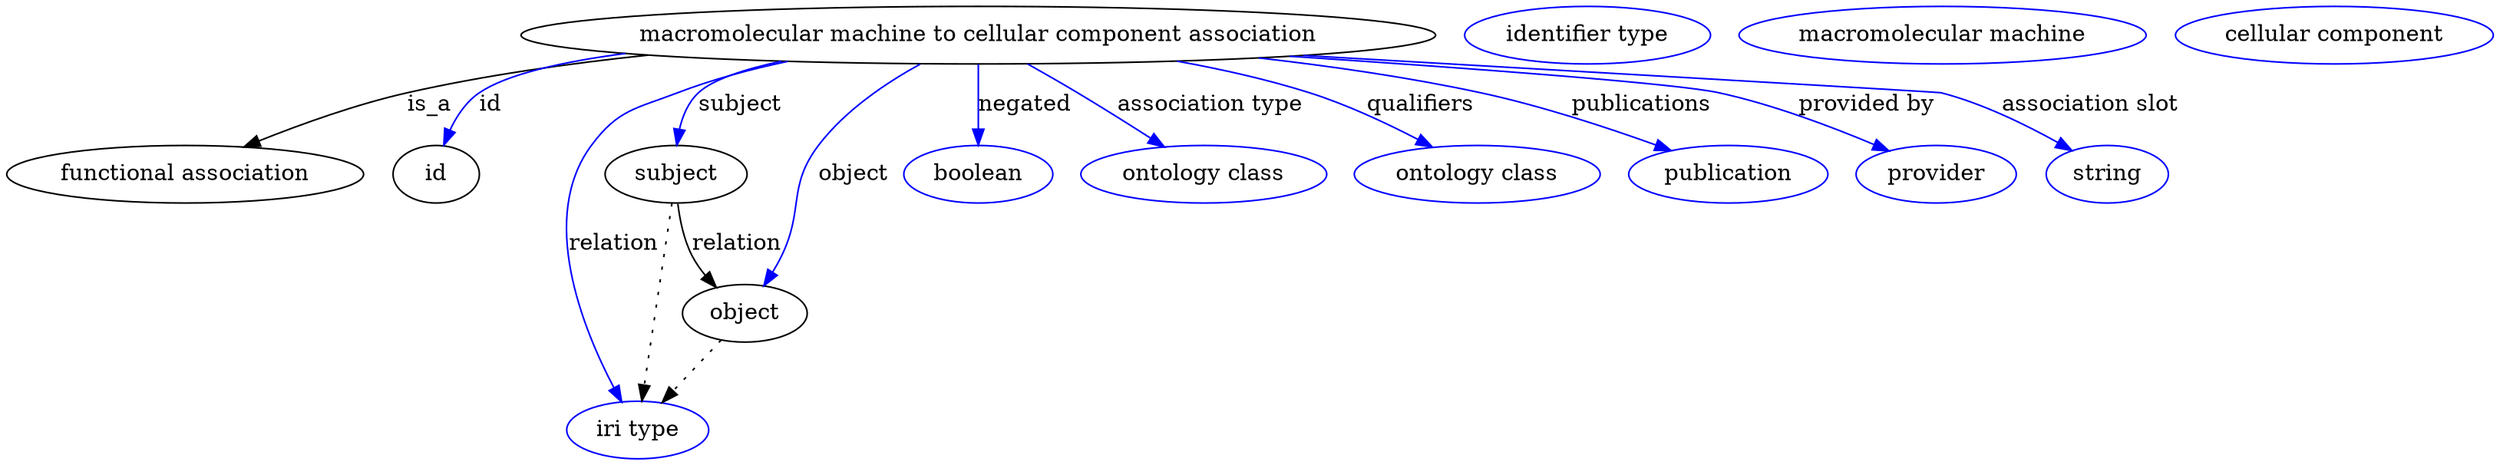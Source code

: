 digraph {
	graph [bb="0,0,1262.6,281"];
	node [label="\N"];
	"macromolecular machine to cellular component association"	 [height=0.5,
		label="macromolecular machine to cellular component association",
		pos="513.47,263",
		width=6.1264];
	"functional association"	 [height=0.5,
		pos="87.466,177",
		width=2.4296];
	"macromolecular machine to cellular component association" -> "functional association"	 [label=is_a,
		lp="221.74,220",
		pos="e,121.19,193.66 345.75,251.28 301.16,245.95 253.33,238.22 209.91,227 182.66,219.96 153.42,208.19 130.35,197.84"];
	id	 [height=0.5,
		pos="219.47,177",
		width=0.75];
	"macromolecular machine to cellular component association" -> id	 [color=blue,
		label=id,
		lp="255.91,220",
		pos="e,225.52,194.66 344.33,251.38 303.48,246.02 266.67,238.25 249.58,227 241.12,221.44 234.68,212.6 229.97,203.9",
		style=solid];
	subject	 [height=0.5,
		pos="352.47,177",
		width=0.97656];
	"macromolecular machine to cellular component association" -> subject	 [color=blue,
		label=subject,
		lp="390.29,220",
		pos="e,354.43,195.06 419.47,246.61 397.52,241.2 378.11,234.59 369.81,227 363.52,221.24 359.51,213.09 356.96,205.03",
		style=solid];
	relation	 [color=blue,
		height=0.5,
		label="iri type",
		pos="332.47,18",
		width=0.9834];
	"macromolecular machine to cellular component association" -> relation	 [color=blue,
		label=relation,
		lp="316.84,134",
		pos="e,323.07,35.476 417.06,246.7 396.61,241.65 375.47,235.19 356.47,227 332.92,216.86 322.34,216.56 308.47,195 278.66,148.68 301.77,\
81.424 318.71,44.586",
		style=solid];
	object	 [height=0.5,
		pos="392.47,91",
		width=0.88096];
	"macromolecular machine to cellular component association" -> object	 [color=blue,
		label=object,
		lp="449.57,177",
		pos="e,401.19,108.39 484.78,244.98 467.42,232.77 446.04,215.2 432.26,195 414.3,168.67 421.36,156.57 409.47,127 408.23,123.92 406.86,120.73 \
405.45,117.58",
		style=solid];
	negated	 [color=blue,
		height=0.5,
		label=boolean,
		pos="513.47,177",
		width=1.0584];
	"macromolecular machine to cellular component association" -> negated	 [color=blue,
		label=negated,
		lp="535.23,220",
		pos="e,513.47,195.21 513.47,244.76 513.47,233.36 513.47,218.43 513.47,205.49",
		style=solid];
	"association type"	 [color=blue,
		height=0.5,
		label="ontology class",
		pos="630.47,177",
		width=1.6931];
	"macromolecular machine to cellular component association" -> "association type"	 [color=blue,
		label="association type",
		lp="624.37,220",
		pos="e,607.56,193.84 537.99,244.97 555.85,231.84 580.18,213.96 599.4,199.83",
		style=solid];
	qualifiers	 [color=blue,
		height=0.5,
		label="ontology class",
		pos="770.47,177",
		width=1.6931];
	"macromolecular machine to cellular component association" -> qualifiers	 [color=blue,
		label=qualifiers,
		lp="730.52,220",
		pos="e,743.3,193.38 605.16,246.58 627.81,241.38 651.79,234.88 673.47,227 694.39,219.39 716.54,208.24 734.39,198.39",
		style=solid];
	publications	 [color=blue,
		height=0.5,
		label=publication,
		pos="899.47,177",
		width=1.3859];
	"macromolecular machine to cellular component association" -> publications	 [color=blue,
		label=publications,
		lp="841.68,220",
		pos="e,866.9,190.82 646.45,248.6 683.65,243.23 723.89,236.15 760.47,227 793.7,218.69 830.1,205.44 857.32,194.66",
		style=solid];
	"provided by"	 [color=blue,
		height=0.5,
		label=provider,
		pos="1007.5,177",
		width=1.1129];
	"macromolecular machine to cellular component association" -> "provided by"	 [color=blue,
		label="provided by",
		lp="957.1,220",
		pos="e,979.71,190.41 665.92,249.98 756.75,241.87 858.39,232.05 879.47,227 911.15,219.41 945.45,205.69 970.56,194.54",
		style=solid];
	"association slot"	 [color=blue,
		height=0.5,
		label=string,
		pos="1096.5,177",
		width=0.8403];
	"macromolecular machine to cellular component association" -> "association slot"	 [color=blue,
		label="association slot",
		lp="1072.4,220",
		pos="e,1075.5,190.26 671.82,250.47 695.83,248.61 720.3,246.74 743.47,245 854.99,236.64 886.49,256.15 994.47,227 1020.1,220.08 1047,206.6 \
1066.7,195.38",
		style=solid];
	association_id	 [color=blue,
		height=0.5,
		label="identifier type",
		pos="811.47,263",
		width=1.652];
	subject -> relation	 [pos="e,334.73,36.027 350.17,158.76 346.71,131.21 340.11,78.735 336.02,46.223",
		style=dotted];
	subject -> object	 [label=relation,
		lp="388.84,134",
		pos="e,378.88,107.46 356.04,158.87 358.35,149.13 361.85,137.08 366.71,127 368.5,123.29 370.66,119.56 372.98,115.97"];
	"functional association_subject"	 [color=blue,
		height=0.5,
		label="macromolecular machine",
		pos="988.47,263",
		width=2.7701];
	object -> relation	 [pos="e,346.23,34.752 378.85,74.435 371.16,65.075 361.39,53.191 352.8,42.745",
		style=dotted];
	"macromolecular machine to cellular component association_object"	 [color=blue,
		height=0.5,
		label="cellular component",
		pos="1184.5,263",
		width=2.1702];
}

